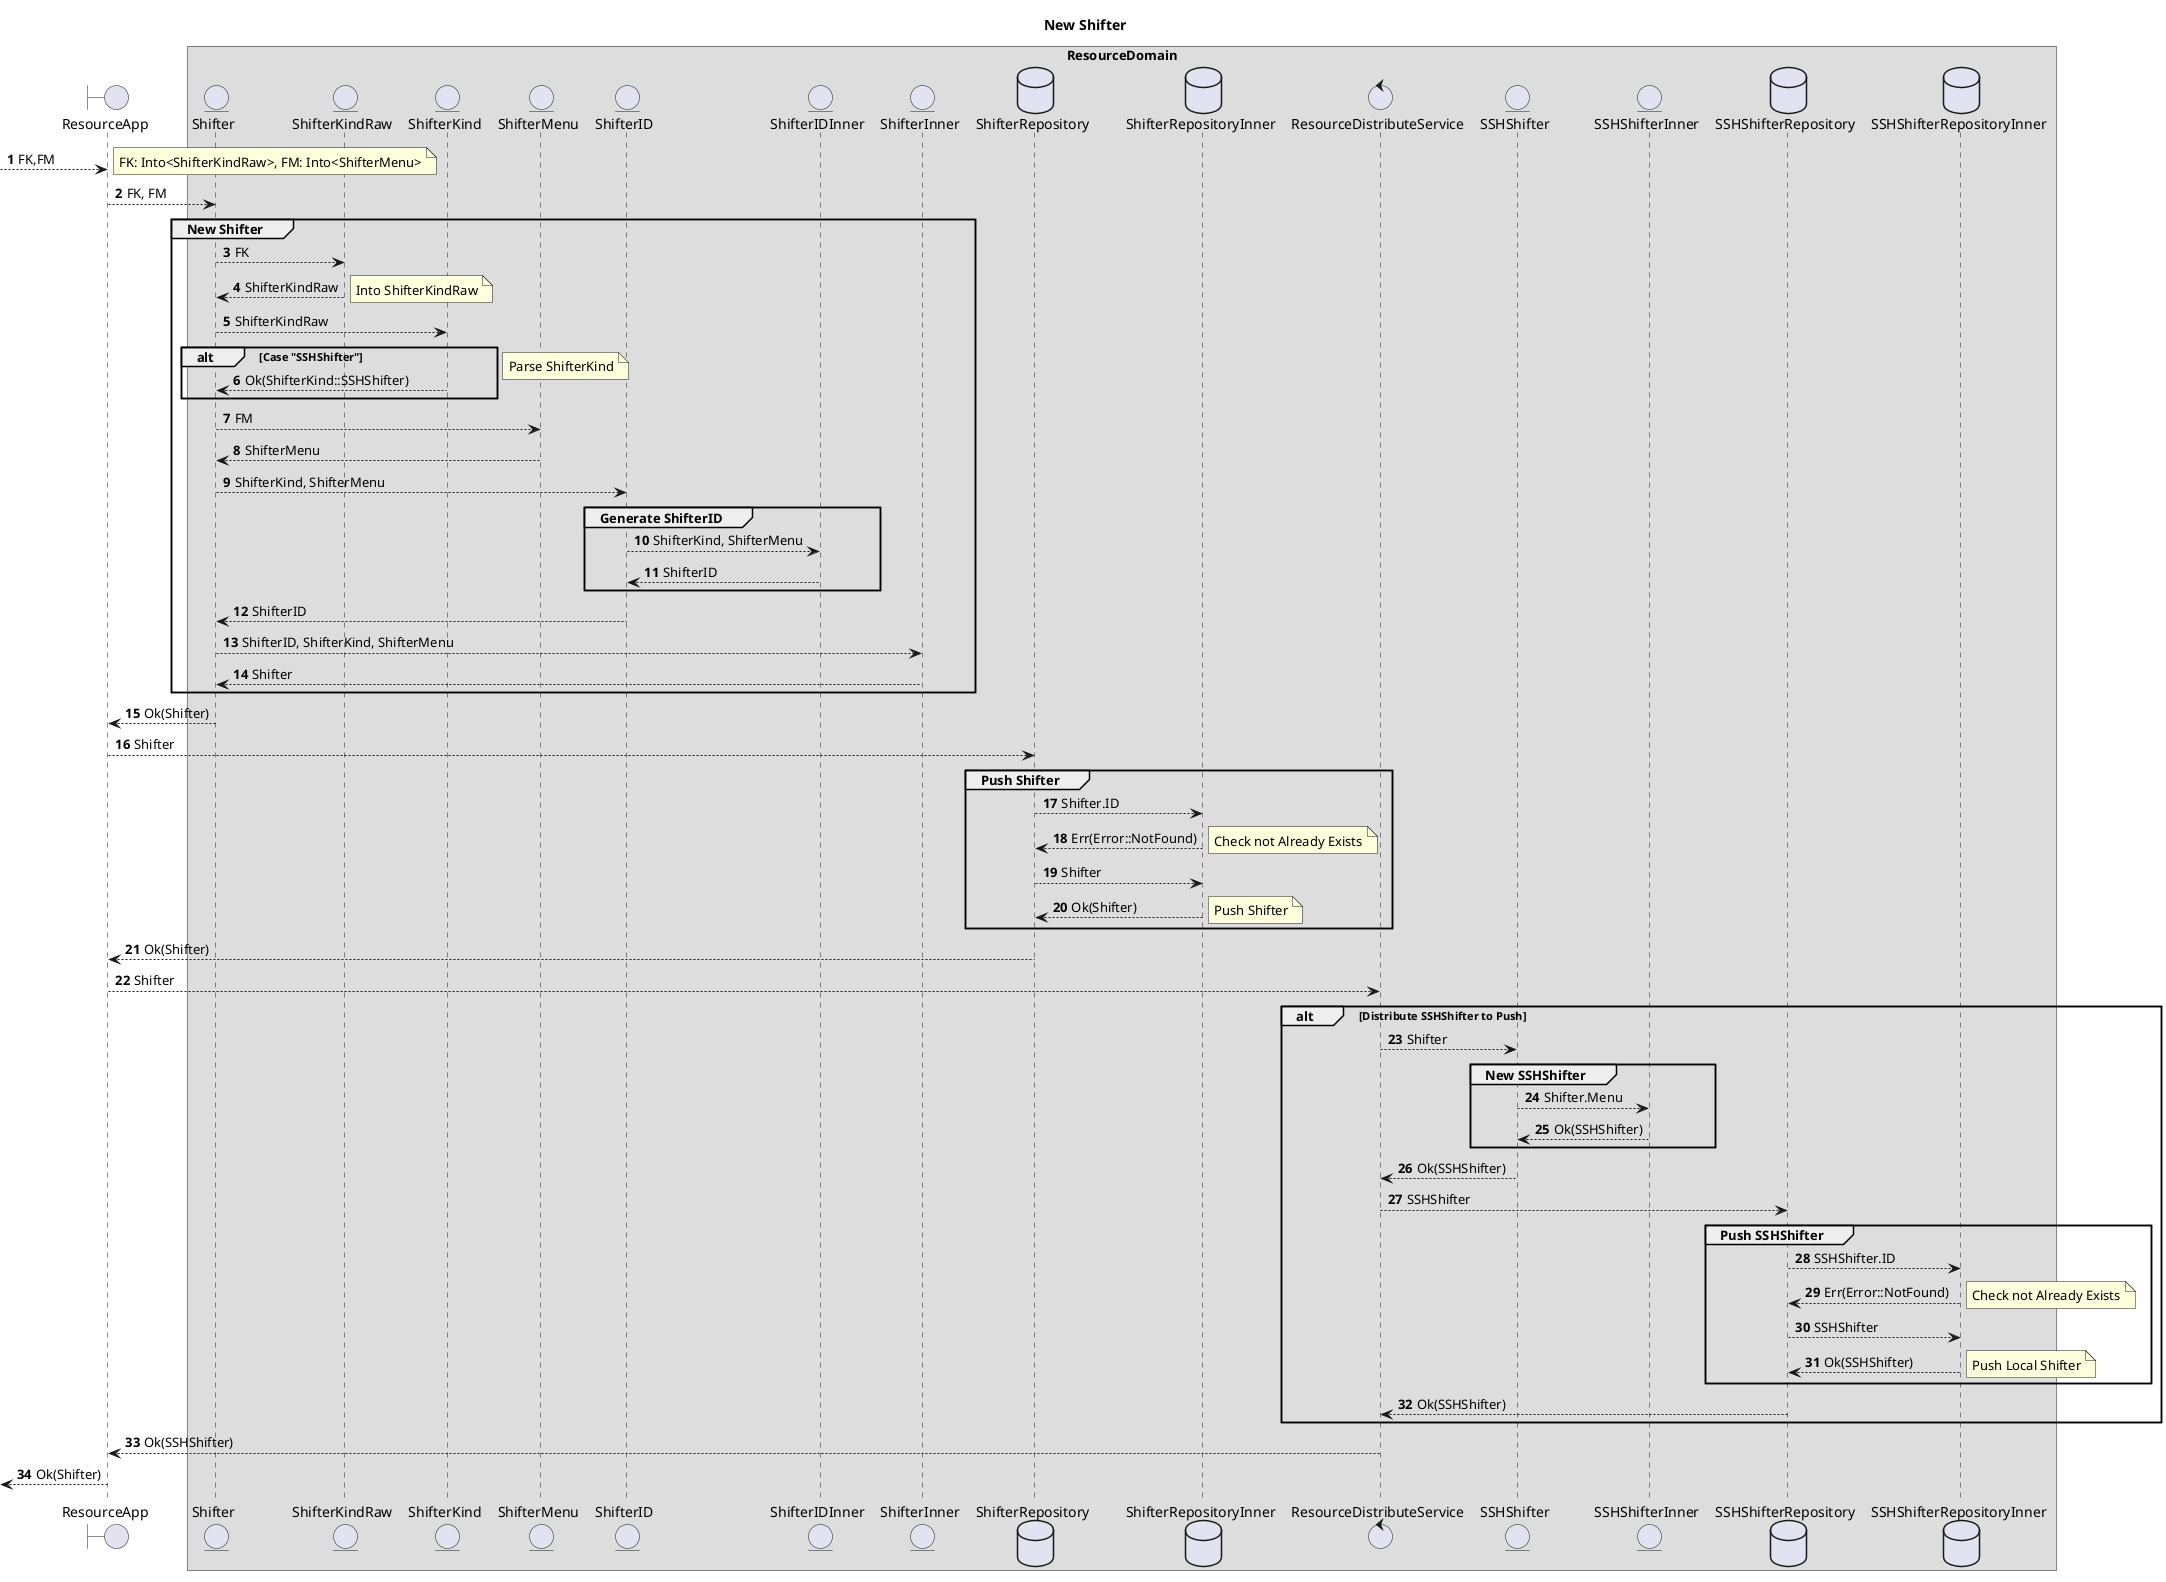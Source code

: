 @startuml
title New Shifter
autonumber

boundary ResourceApp
entity Shifter
entity ShifterKindRaw
entity ShifterKind
entity ShifterMenu
entity ShifterID
entity ShifterIDInner
entity ShifterInner
database ShifterRepository
database ShifterRepositoryInner
control ResourceDistributeService
entity SSHShifter
entity SSHShifterInner
database SSHShifterRepository
database SSHShifterRepositoryInner

box ResourceDomain
    participant Shifter
    participant ShifterKindRaw
    participant ShifterKind
    participant ShifterMenu
    participant ShifterID
    participant ShifterIDInner
    participant ShifterInner
    participant ShifterRepository
    participant ShifterRepositoryInner
    participant ResourceDistributeService
    participant SSHShifter
    participant SSHShifterInner
    participant SSHShifterRepository
    participant SSHShifterRepositoryInner
end box

--> ResourceApp : FK,FM
note right: FK: Into<ShifterKindRaw>, FM: Into<ShifterMenu>
ResourceApp --> Shifter : FK, FM
group New Shifter
    Shifter --> ShifterKindRaw : FK
    Shifter <-- ShifterKindRaw : ShifterKindRaw
    note right: Into ShifterKindRaw
    Shifter --> ShifterKind : ShifterKindRaw
    alt Case "SSHShifter"
        Shifter <-- ShifterKind : Ok(ShifterKind::SSHShifter)
    end 
    note right: Parse ShifterKind
    Shifter --> ShifterMenu : FM
    Shifter <-- ShifterMenu : ShifterMenu
    Shifter --> ShifterID : ShifterKind, ShifterMenu
    group Generate ShifterID
        ShifterID --> ShifterIDInner : ShifterKind, ShifterMenu
        ShifterID <-- ShifterIDInner : ShifterID
    end
    Shifter <-- ShifterID : ShifterID
    Shifter --> ShifterInner : ShifterID, ShifterKind, ShifterMenu
    Shifter <-- ShifterInner : Shifter
end
ResourceApp <-- Shifter : Ok(Shifter)
ResourceApp --> ShifterRepository : Shifter
group Push Shifter
    ShifterRepository --> ShifterRepositoryInner : Shifter.ID
    ShifterRepository <-- ShifterRepositoryInner : Err(Error::NotFound)
    note right: Check not Already Exists
    ShifterRepository --> ShifterRepositoryInner : Shifter
    ShifterRepository <-- ShifterRepositoryInner : Ok(Shifter)
    note right: Push Shifter
end
ResourceApp <-- ShifterRepository : Ok(Shifter)
ResourceApp --> ResourceDistributeService : Shifter
alt Distribute SSHShifter to Push
    ResourceDistributeService --> SSHShifter : Shifter
    group New SSHShifter
        SSHShifter --> SSHShifterInner : Shifter.Menu
        SSHShifter <-- SSHShifterInner : Ok(SSHShifter)
    end
    ResourceDistributeService <-- SSHShifter : Ok(SSHShifter)
    ResourceDistributeService --> SSHShifterRepository : SSHShifter
    group Push SSHShifter
        SSHShifterRepository --> SSHShifterRepositoryInner : SSHShifter.ID
        SSHShifterRepository <-- SSHShifterRepositoryInner : Err(Error::NotFound)
        note right: Check not Already Exists
        SSHShifterRepository --> SSHShifterRepositoryInner : SSHShifter
        SSHShifterRepository <-- SSHShifterRepositoryInner : Ok(SSHShifter)
        note right: Push Local Shifter
    end
    ResourceDistributeService <-- SSHShifterRepository : Ok(SSHShifter)
end
ResourceApp <-- ResourceDistributeService : Ok(SSHShifter)
<-- ResourceApp : Ok(Shifter)

@enduml